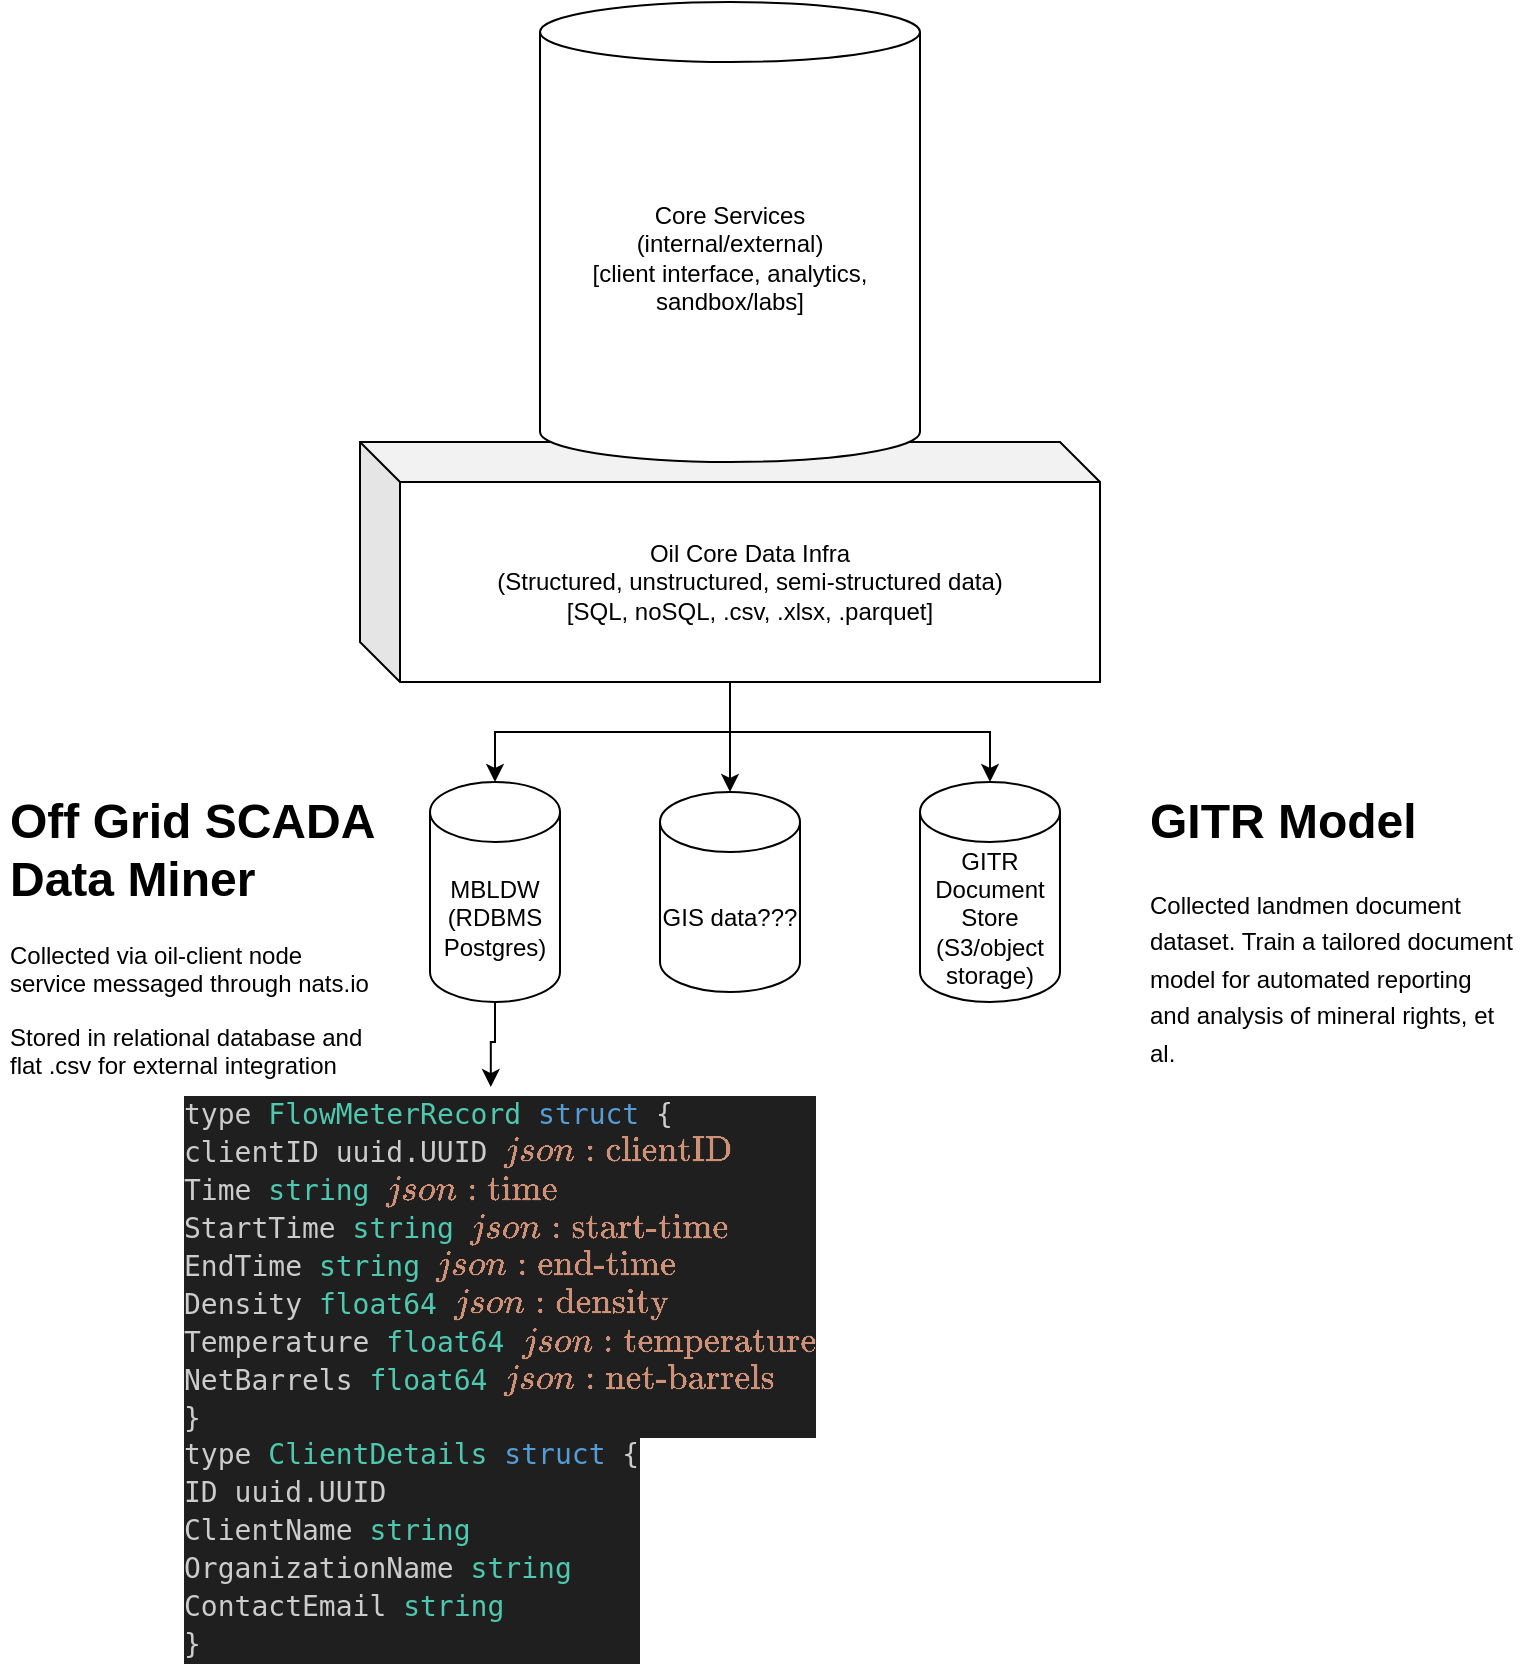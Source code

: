 <mxfile version="21.6.6">
  <diagram name="Page-1" id="_j7cMBsXslMb5j7FU_3M">
    <mxGraphModel dx="1440" dy="1100" grid="1" gridSize="10" guides="1" tooltips="1" connect="1" arrows="1" fold="1" page="1" pageScale="1" pageWidth="850" pageHeight="1100" math="0" shadow="0">
      <root>
        <mxCell id="0" />
        <mxCell id="1" parent="0" />
        <mxCell id="hyAJ3JvezEniaCnfEuIy-3" style="edgeStyle=orthogonalEdgeStyle;rounded=0;orthogonalLoop=1;jettySize=auto;html=1;entryX=0.5;entryY=0;entryDx=0;entryDy=0;entryPerimeter=0;" edge="1" parent="1" source="hyAJ3JvezEniaCnfEuIy-1" target="hyAJ3JvezEniaCnfEuIy-2">
          <mxGeometry relative="1" as="geometry" />
        </mxCell>
        <mxCell id="hyAJ3JvezEniaCnfEuIy-6" style="edgeStyle=orthogonalEdgeStyle;rounded=0;orthogonalLoop=1;jettySize=auto;html=1;entryX=0.5;entryY=0;entryDx=0;entryDy=0;entryPerimeter=0;" edge="1" parent="1" source="hyAJ3JvezEniaCnfEuIy-1" target="hyAJ3JvezEniaCnfEuIy-5">
          <mxGeometry relative="1" as="geometry" />
        </mxCell>
        <mxCell id="hyAJ3JvezEniaCnfEuIy-14" style="edgeStyle=orthogonalEdgeStyle;rounded=0;orthogonalLoop=1;jettySize=auto;html=1;entryX=0.5;entryY=0;entryDx=0;entryDy=0;entryPerimeter=0;" edge="1" parent="1" source="hyAJ3JvezEniaCnfEuIy-1" target="hyAJ3JvezEniaCnfEuIy-13">
          <mxGeometry relative="1" as="geometry" />
        </mxCell>
        <mxCell id="hyAJ3JvezEniaCnfEuIy-1" value="Oil Core Data Infra&lt;br&gt;(Structured, unstructured, semi-structured data)&lt;br&gt;[SQL, noSQL, .csv, .xlsx, .parquet]" style="shape=cube;whiteSpace=wrap;html=1;boundedLbl=1;backgroundOutline=1;darkOpacity=0.05;darkOpacity2=0.1;" vertex="1" parent="1">
          <mxGeometry x="360" y="490" width="370" height="120" as="geometry" />
        </mxCell>
        <mxCell id="hyAJ3JvezEniaCnfEuIy-9" style="edgeStyle=orthogonalEdgeStyle;rounded=0;orthogonalLoop=1;jettySize=auto;html=1;exitX=0.5;exitY=1;exitDx=0;exitDy=0;exitPerimeter=0;entryX=0.42;entryY=0.021;entryDx=0;entryDy=0;entryPerimeter=0;" edge="1" parent="1" source="hyAJ3JvezEniaCnfEuIy-2" target="hyAJ3JvezEniaCnfEuIy-4">
          <mxGeometry relative="1" as="geometry" />
        </mxCell>
        <mxCell id="hyAJ3JvezEniaCnfEuIy-2" value="MBLDW&lt;br&gt;(RDBMS&lt;br&gt;Postgres)" style="shape=cylinder3;whiteSpace=wrap;html=1;boundedLbl=1;backgroundOutline=1;size=15;" vertex="1" parent="1">
          <mxGeometry x="395" y="660" width="65" height="110" as="geometry" />
        </mxCell>
        <mxCell id="hyAJ3JvezEniaCnfEuIy-4" value="&lt;div style=&quot;color: rgb(204, 204, 204); background-color: rgb(31, 31, 31); font-family: &amp;quot;Droid Sans Mono&amp;quot;, &amp;quot;monospace&amp;quot;, monospace; font-size: 14px; line-height: 19px;&quot;&gt;&lt;div&gt;type &lt;span style=&quot;color: #4ec9b0;&quot;&gt;FlowMeterRecord&lt;/span&gt; &lt;span style=&quot;color: #569cd6;&quot;&gt;struct&lt;/span&gt; {&lt;/div&gt;&lt;div&gt;    clientID        uuid.UUID &lt;span style=&quot;color: #ce9178;&quot;&gt;`json:&quot;clientID&quot;`&lt;/span&gt;&lt;/div&gt;&lt;div&gt;    Time            &lt;span style=&quot;color: #4ec9b0;&quot;&gt;string&lt;/span&gt;  &lt;span style=&quot;color: #ce9178;&quot;&gt;`json:&quot;time&quot;`&lt;/span&gt;&lt;/div&gt;&lt;div&gt;    StartTime       &lt;span style=&quot;color: #4ec9b0;&quot;&gt;string&lt;/span&gt;  &lt;span style=&quot;color: #ce9178;&quot;&gt;`json:&quot;start-time&quot;`&lt;/span&gt;&lt;/div&gt;&lt;div&gt;    EndTime         &lt;span style=&quot;color: #4ec9b0;&quot;&gt;string&lt;/span&gt;  &lt;span style=&quot;color: #ce9178;&quot;&gt;`json:&quot;end-time&quot;`&lt;/span&gt;&lt;/div&gt;&lt;div&gt;    Density         &lt;span style=&quot;color: #4ec9b0;&quot;&gt;float64&lt;/span&gt; &lt;span style=&quot;color: #ce9178;&quot;&gt;`json:&quot;density&quot;`&lt;/span&gt;&lt;/div&gt;&lt;div&gt;    Temperature     &lt;span style=&quot;color: #4ec9b0;&quot;&gt;float64&lt;/span&gt; &lt;span style=&quot;color: #ce9178;&quot;&gt;`json:&quot;temperature&quot;`&lt;/span&gt;&lt;/div&gt;&lt;div&gt;    NetBarrels      &lt;span style=&quot;color: #4ec9b0;&quot;&gt;float64&lt;/span&gt; &lt;span style=&quot;color: #ce9178;&quot;&gt;`json:&quot;net-barrels&quot;`&lt;/span&gt;&lt;/div&gt;&lt;div&gt;}&lt;/div&gt;&lt;/div&gt;" style="text;whiteSpace=wrap;html=1;" vertex="1" parent="1">
          <mxGeometry x="270" y="810" width="370" height="120" as="geometry" />
        </mxCell>
        <mxCell id="hyAJ3JvezEniaCnfEuIy-5" value="GITR Document&lt;br&gt;Store&lt;br&gt;(S3/object storage)" style="shape=cylinder3;whiteSpace=wrap;html=1;boundedLbl=1;backgroundOutline=1;size=15;" vertex="1" parent="1">
          <mxGeometry x="640" y="660" width="70" height="110" as="geometry" />
        </mxCell>
        <mxCell id="hyAJ3JvezEniaCnfEuIy-7" value="Core Services&lt;br&gt;(internal/external)&lt;br&gt;[client interface, analytics, sandbox/labs]" style="shape=cylinder3;whiteSpace=wrap;html=1;boundedLbl=1;backgroundOutline=1;size=15;" vertex="1" parent="1">
          <mxGeometry x="450" y="270" width="190" height="230" as="geometry" />
        </mxCell>
        <mxCell id="hyAJ3JvezEniaCnfEuIy-10" value="&lt;div style=&quot;color: rgb(204, 204, 204); background-color: rgb(31, 31, 31); font-family: &amp;quot;Droid Sans Mono&amp;quot;, &amp;quot;monospace&amp;quot;, monospace; font-size: 14px; line-height: 19px;&quot;&gt;&lt;div&gt;type &lt;span style=&quot;color: #4ec9b0;&quot;&gt;ClientDetails&lt;/span&gt; &lt;span style=&quot;color: #569cd6;&quot;&gt;struct&lt;/span&gt; {&lt;/div&gt;&lt;div&gt;    ID               uuid.UUID&lt;/div&gt;&lt;div&gt;    ClientName       &lt;span style=&quot;color: #4ec9b0;&quot;&gt;string&lt;/span&gt;&lt;/div&gt;&lt;div&gt;    OrganizationName &lt;span style=&quot;color: #4ec9b0;&quot;&gt;string&lt;/span&gt;&lt;/div&gt;&lt;div&gt;    ContactEmail     &lt;span style=&quot;color: #4ec9b0;&quot;&gt;string&lt;/span&gt;&lt;/div&gt;&lt;div&gt;}&lt;/div&gt;&lt;/div&gt;" style="text;whiteSpace=wrap;html=1;" vertex="1" parent="1">
          <mxGeometry x="270" y="980" width="250" height="110" as="geometry" />
        </mxCell>
        <mxCell id="hyAJ3JvezEniaCnfEuIy-11" value="&lt;h1&gt;Off Grid SCADA Data Miner&lt;/h1&gt;&lt;p&gt;Collected via oil-client node service messaged through nats.io&lt;/p&gt;&lt;p&gt;Stored in relational database and flat .csv for external integration&lt;/p&gt;" style="text;html=1;strokeColor=none;fillColor=none;spacing=5;spacingTop=-20;whiteSpace=wrap;overflow=hidden;rounded=0;" vertex="1" parent="1">
          <mxGeometry x="180" y="660" width="190" height="160" as="geometry" />
        </mxCell>
        <mxCell id="hyAJ3JvezEniaCnfEuIy-12" value="&lt;h1&gt;&lt;span style=&quot;background-color: initial;&quot;&gt;GITR Model&lt;/span&gt;&lt;/h1&gt;&lt;h1 style=&quot;line-height: 60%;&quot;&gt;&lt;span style=&quot;background-color: initial; font-size: 12px; font-weight: normal;&quot;&gt;Collected landmen document dataset. Train a tailored document model for automated reporting and analysis of mineral rights, et al.&lt;/span&gt;&lt;br&gt;&lt;/h1&gt;" style="text;html=1;strokeColor=none;fillColor=none;spacing=5;spacingTop=-20;whiteSpace=wrap;overflow=hidden;rounded=0;" vertex="1" parent="1">
          <mxGeometry x="750" y="660" width="190" height="180" as="geometry" />
        </mxCell>
        <mxCell id="hyAJ3JvezEniaCnfEuIy-13" value="GIS data???" style="shape=cylinder3;whiteSpace=wrap;html=1;boundedLbl=1;backgroundOutline=1;size=15;" vertex="1" parent="1">
          <mxGeometry x="510" y="665" width="70" height="100" as="geometry" />
        </mxCell>
      </root>
    </mxGraphModel>
  </diagram>
</mxfile>
